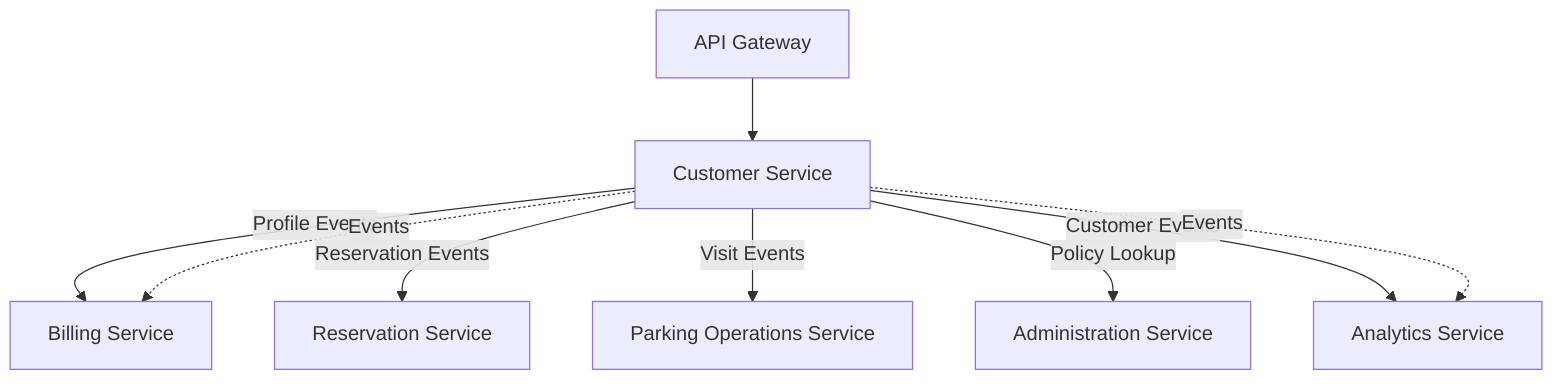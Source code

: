 graph TD
    Customer[Customer Service]
    Billing[Billing Service]
    Reservations[Reservation Service]
    ParkingOps[Parking Operations Service]
    Admin[Administration Service]
    Analytics[Analytics Service]
    Gateway[API Gateway]

    Gateway --> Customer
    Customer -->|Profile Events| Billing
    Customer -->|Reservation Events| Reservations
    Customer -->|Visit Events| ParkingOps
    Customer -->|Policy Lookup| Admin
    Customer -->|Customer Events| Analytics
    Customer -.->|Events| Billing
    Customer -.->|Events| Analytics